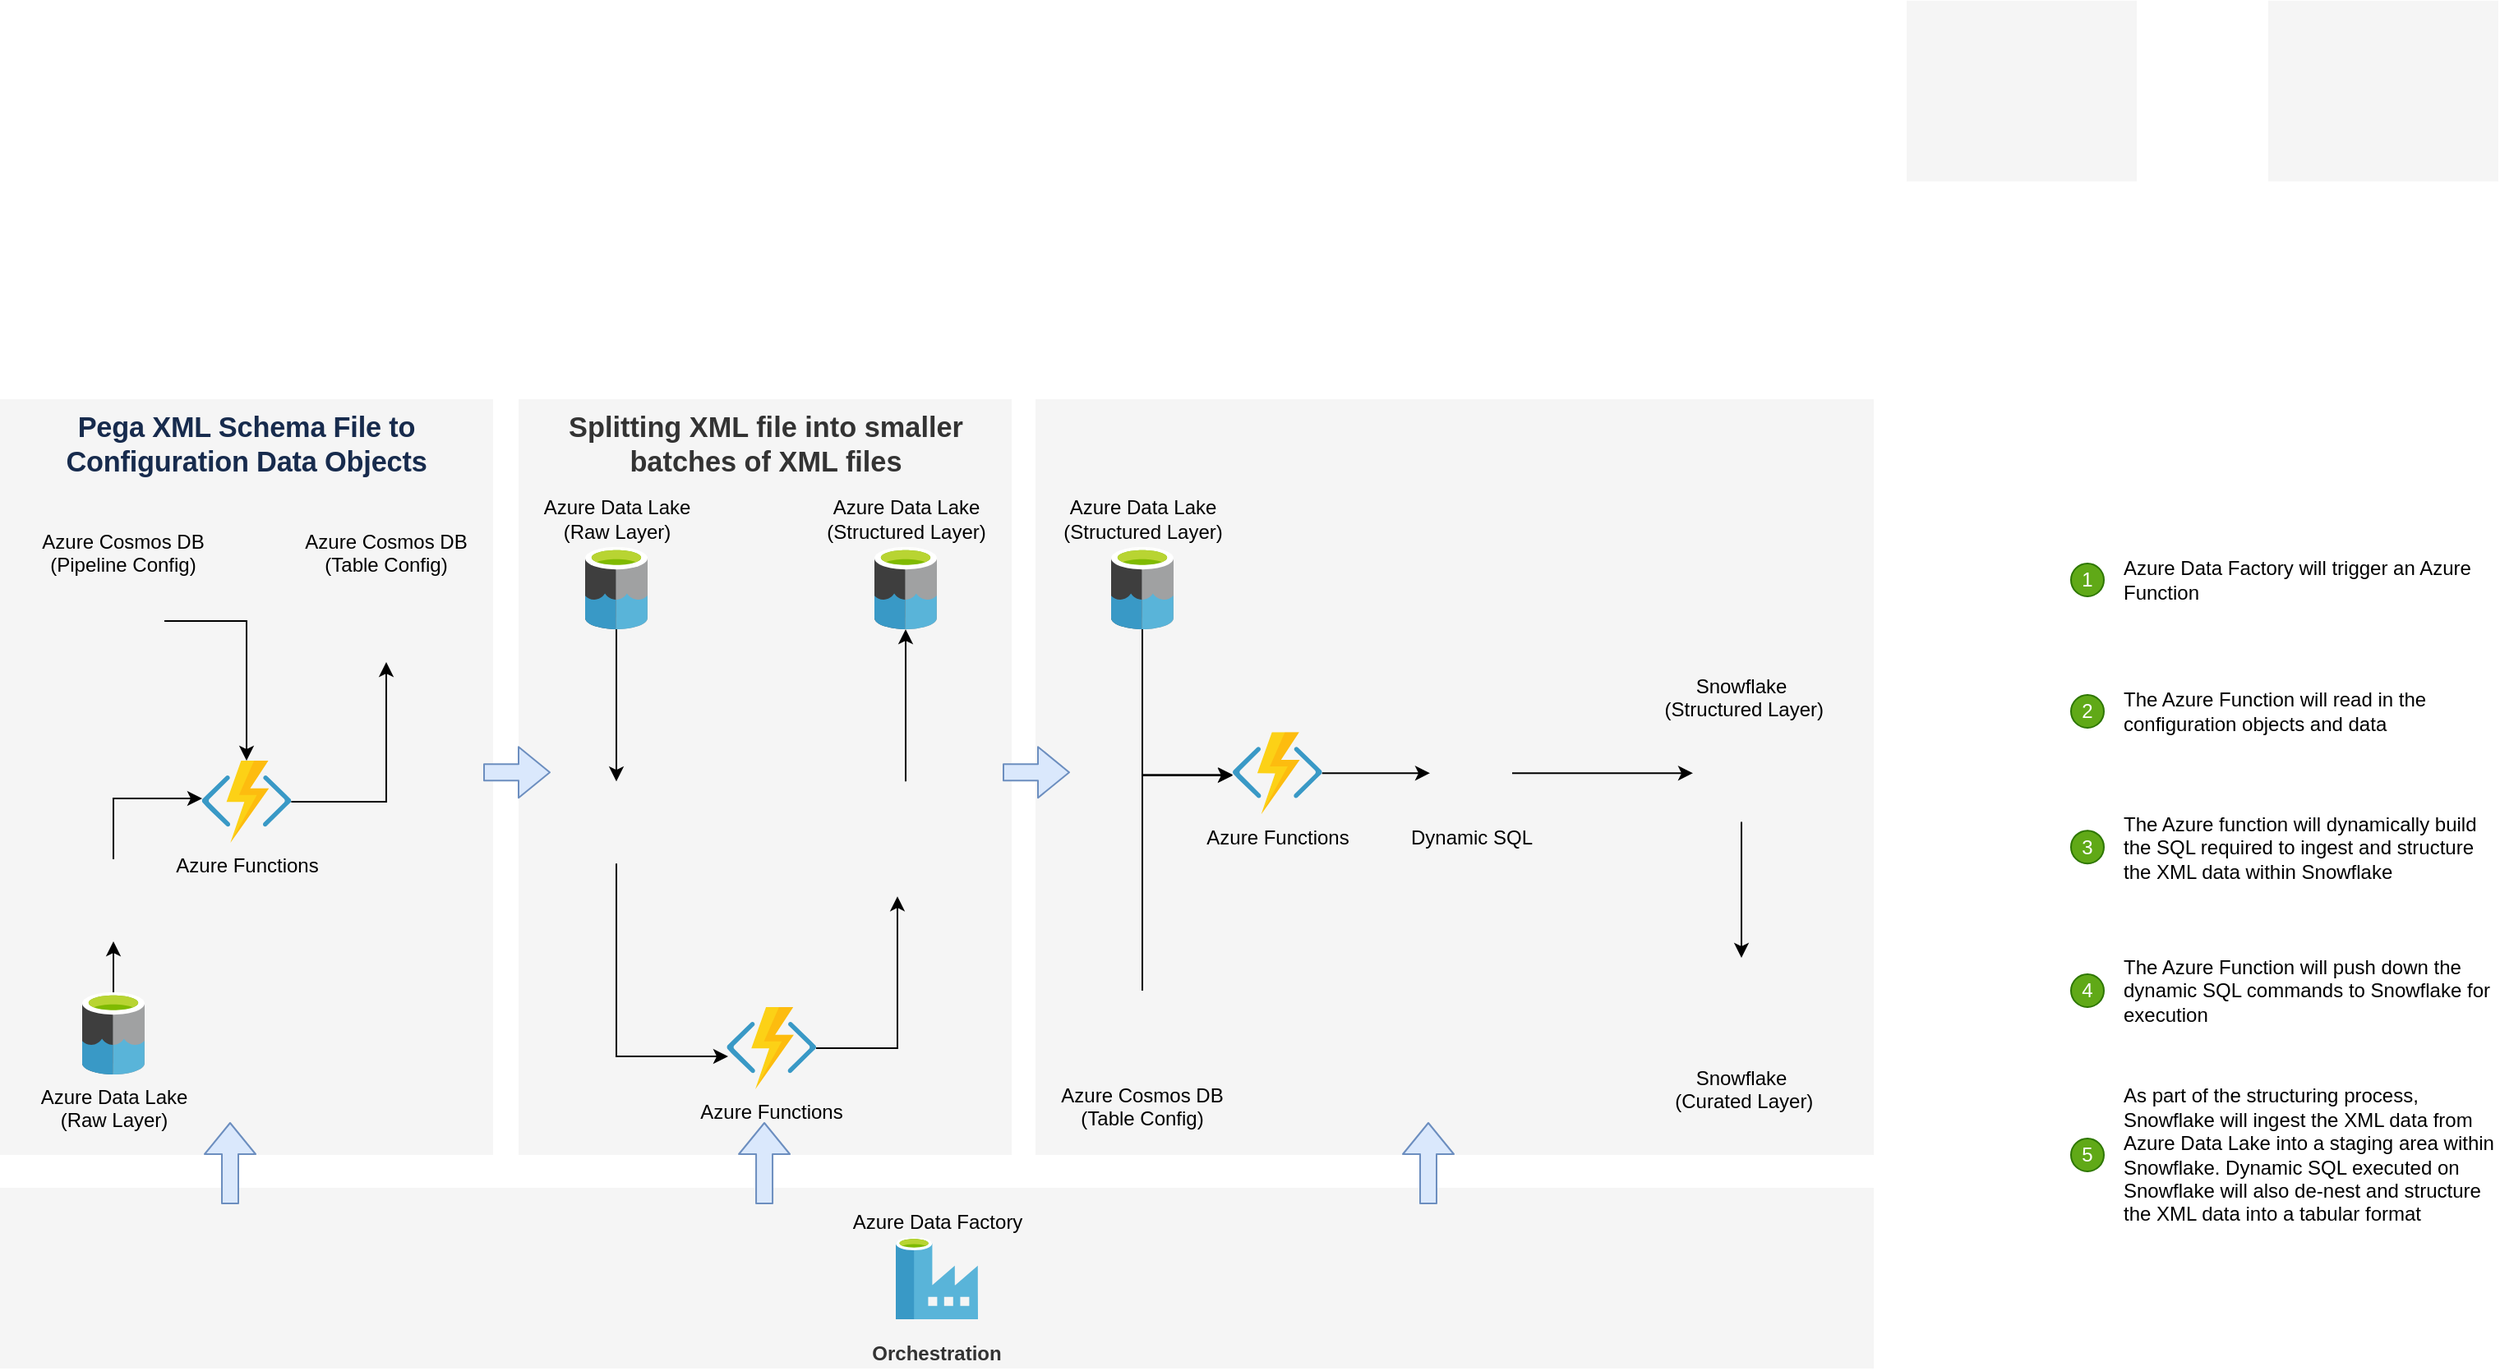 <mxfile version="13.6.5"><diagram id="ktT0eM3jNoBVejEE7FmK" name="Page-1"><mxGraphModel dx="1426" dy="2011" grid="1" gridSize="10" guides="1" tooltips="1" connect="1" arrows="1" fold="1" page="1" pageScale="1" pageWidth="827" pageHeight="1169" math="0" shadow="0"><root><mxCell id="0"/><mxCell id="1" parent="0"/><mxCell id="163" value="" style="rounded=0;whiteSpace=wrap;html=1;fillColor=#f5f5f5;fontColor=#333333;strokeColor=none;" parent="1" vertex="1"><mxGeometry x="720" y="-370" width="510" height="460" as="geometry"/></mxCell><mxCell id="156" value="&lt;b style=&quot;font-size: 17.16px;&quot;&gt;Splitting XML file into smaller batches of XML files&lt;/b&gt;" style="rounded=0;whiteSpace=wrap;html=1;fillColor=#f5f5f5;fontColor=#333333;strokeColor=none;align=center;verticalAlign=top;labelPosition=center;verticalLabelPosition=middle;fontSize=17.16;" parent="1" vertex="1"><mxGeometry x="405.53" y="-370" width="300" height="460" as="geometry"/></mxCell><mxCell id="145" value="&lt;span style=&quot;color: rgb(23 , 43 , 77) ; letter-spacing: -0.008em&quot;&gt;&lt;b&gt;&lt;font style=&quot;font-size: 17.16px&quot;&gt;Pega XML Schema File to Configuration Data Objects&lt;/font&gt;&lt;/b&gt;&lt;/span&gt;" style="rounded=0;whiteSpace=wrap;html=1;fillColor=#f5f5f5;fontColor=#333333;strokeColor=none;verticalAlign=top;" parent="1" vertex="1"><mxGeometry x="90" y="-370" width="300" height="460" as="geometry"/></mxCell><mxCell id="108" value="" style="rounded=0;whiteSpace=wrap;html=1;fillColor=#f5f5f5;fontColor=#333333;strokeColor=none;" parent="1" vertex="1"><mxGeometry x="1250" y="-612.6" width="140" height="110" as="geometry"/></mxCell><mxCell id="98" value="&lt;b&gt;Orchestration&lt;/b&gt;" style="rounded=0;whiteSpace=wrap;html=1;fillColor=#f5f5f5;fontColor=#333333;strokeColor=none;verticalAlign=bottom;" parent="1" vertex="1"><mxGeometry x="90" y="110" width="1140" height="110" as="geometry"/></mxCell><mxCell id="162" style="edgeStyle=orthogonalEdgeStyle;rounded=0;orthogonalLoop=1;jettySize=auto;html=1;" parent="1" source="58" target="161" edge="1"><mxGeometry relative="1" as="geometry"/></mxCell><mxCell id="58" value="" style="shape=image;html=1;verticalAlign=top;verticalLabelPosition=bottom;labelBackgroundColor=#ffffff;imageAspect=0;aspect=fixed;image=https://cdn1.iconfinder.com/data/icons/hawcons/32/699182-icon-102-document-file-xml-128.png;strokeColor=#FFFFFF;fillColor=#08CEFF;" parent="1" vertex="1"><mxGeometry x="616" y="-137.4" width="50" height="50" as="geometry"/></mxCell><mxCell id="51" value="Azure Data Factory" style="aspect=fixed;html=1;points=[];align=center;image;fontSize=12;image=img/lib/mscae/Data_Factory.svg;labelBackgroundColor=none;labelPosition=center;verticalLabelPosition=top;verticalAlign=bottom;" parent="1" vertex="1"><mxGeometry x="635" y="140" width="50" height="50" as="geometry"/></mxCell><mxCell id="154" style="edgeStyle=orthogonalEdgeStyle;rounded=0;orthogonalLoop=1;jettySize=auto;html=1;" parent="1" source="52" target="148" edge="1"><mxGeometry relative="1" as="geometry"/></mxCell><mxCell id="172" style="edgeStyle=orthogonalEdgeStyle;rounded=0;orthogonalLoop=1;jettySize=auto;html=1;" parent="1" source="53" target="110" edge="1"><mxGeometry relative="1" as="geometry"/></mxCell><mxCell id="53" value="Dynamic SQL" style="shape=image;html=1;verticalAlign=top;verticalLabelPosition=bottom;labelBackgroundColor=none;imageAspect=0;aspect=fixed;image=https://cdn1.iconfinder.com/data/icons/hawcons/32/700048-icon-89-document-file-sql-128.png;labelPosition=center;align=center;" parent="1" vertex="1"><mxGeometry x="960" y="-167.4" width="50" height="50" as="geometry"/></mxCell><mxCell id="57" value="" style="shape=image;html=1;verticalAlign=top;verticalLabelPosition=bottom;labelBackgroundColor=#ffffff;imageAspect=0;aspect=fixed;image=https://cdn1.iconfinder.com/data/icons/hawcons/32/699182-icon-102-document-file-xml-128.png;strokeColor=#FFFFFF;fillColor=#08CEFF;" parent="1" vertex="1"><mxGeometry x="596" y="-147.4" width="50" height="50" as="geometry"/></mxCell><mxCell id="59" value="" style="shape=image;html=1;verticalAlign=top;verticalLabelPosition=bottom;labelBackgroundColor=#ffffff;imageAspect=0;aspect=fixed;image=https://cdn1.iconfinder.com/data/icons/hawcons/32/699182-icon-102-document-file-xml-128.png;strokeColor=#FFFFFF;fillColor=#08CEFF;" parent="1" vertex="1"><mxGeometry x="636" y="-117.4" width="50" height="50" as="geometry"/></mxCell><mxCell id="152" style="edgeStyle=orthogonalEdgeStyle;rounded=0;orthogonalLoop=1;jettySize=auto;html=1;" parent="1" source="71" target="52" edge="1"><mxGeometry relative="1" as="geometry"/></mxCell><mxCell id="71" value="Azure Cosmos DB &#xa;(Pipeline Config)" style="shape=image;verticalLabelPosition=top;labelBackgroundColor=none;verticalAlign=bottom;aspect=fixed;imageAspect=0;image=https://www.bobpusateri.com/wp-content/uploads/2018/09/CosmosDB-400.png;labelPosition=center;align=center;" parent="1" vertex="1"><mxGeometry x="140" y="-260" width="50" height="50" as="geometry"/></mxCell><mxCell id="79" value="1" style="ellipse;whiteSpace=wrap;html=1;aspect=fixed;fillColor=#60a917;strokeColor=#2D7600;fontColor=#ffffff;" parent="1" vertex="1"><mxGeometry x="1350" y="-270" width="20" height="20" as="geometry"/></mxCell><mxCell id="81" value="Azure Data Factory will trigger an Azure Function" style="text;html=1;strokeColor=none;fillColor=none;align=left;verticalAlign=middle;whiteSpace=wrap;rounded=0;" parent="1" vertex="1"><mxGeometry x="1380" y="-290" width="230" height="60" as="geometry"/></mxCell><mxCell id="82" value="2" style="ellipse;whiteSpace=wrap;html=1;aspect=fixed;fillColor=#60a917;strokeColor=#2D7600;fontColor=#ffffff;" parent="1" vertex="1"><mxGeometry x="1350" y="-190" width="20" height="20" as="geometry"/></mxCell><mxCell id="83" value="The Azure Function will read in the configuration objects and data" style="text;html=1;strokeColor=none;fillColor=none;align=left;verticalAlign=middle;whiteSpace=wrap;rounded=0;" parent="1" vertex="1"><mxGeometry x="1380" y="-210" width="230" height="60" as="geometry"/></mxCell><mxCell id="86" value="3" style="ellipse;whiteSpace=wrap;html=1;aspect=fixed;fillColor=#60a917;strokeColor=#2D7600;fontColor=#ffffff;" parent="1" vertex="1"><mxGeometry x="1350" y="-107.4" width="20" height="20" as="geometry"/></mxCell><mxCell id="87" value="The Azure function will dynamically build the SQL required to ingest and structure the XML data within Snowflake" style="text;html=1;strokeColor=none;fillColor=none;align=left;verticalAlign=middle;whiteSpace=wrap;rounded=0;" parent="1" vertex="1"><mxGeometry x="1380" y="-127.4" width="230" height="60" as="geometry"/></mxCell><mxCell id="88" value="4" style="ellipse;whiteSpace=wrap;html=1;aspect=fixed;fillColor=#60a917;strokeColor=#2D7600;fontColor=#ffffff;" parent="1" vertex="1"><mxGeometry x="1350" y="-20" width="20" height="20" as="geometry"/></mxCell><mxCell id="89" value="The Azure Function will push down the dynamic SQL commands to Snowflake for execution" style="text;html=1;strokeColor=none;fillColor=none;align=left;verticalAlign=middle;whiteSpace=wrap;rounded=0;" parent="1" vertex="1"><mxGeometry x="1380" y="-40" width="230" height="60" as="geometry"/></mxCell><mxCell id="90" value="5" style="ellipse;whiteSpace=wrap;html=1;aspect=fixed;fillColor=#60a917;strokeColor=#2D7600;fontColor=#ffffff;" parent="1" vertex="1"><mxGeometry x="1350" y="80" width="20" height="20" as="geometry"/></mxCell><mxCell id="91" value="As part of the structuring process, Snowflake will ingest the XML data from Azure Data Lake into a staging area within Snowflake. Dynamic SQL executed on Snowflake will also de-nest and structure the XML data into a tabular format" style="text;html=1;strokeColor=none;fillColor=none;align=left;verticalAlign=middle;whiteSpace=wrap;rounded=0;" parent="1" vertex="1"><mxGeometry x="1380" y="60" width="230" height="60" as="geometry"/></mxCell><mxCell id="95" value="Snowflake&#xa; (Curated Layer)" style="shape=image;verticalLabelPosition=bottom;labelBackgroundColor=none;verticalAlign=top;aspect=fixed;imageAspect=0;image=https://globalcorporateventuring.com/content/uploads/2018/08/Snowflake_Computing_blue_icon.png;labelPosition=center;align=center;" parent="1" vertex="1"><mxGeometry x="1120" y="-30.0" width="59" height="59.41" as="geometry"/></mxCell><mxCell id="109" value="" style="rounded=0;whiteSpace=wrap;html=1;fillColor=#f5f5f5;fontColor=#333333;strokeColor=none;" parent="1" vertex="1"><mxGeometry x="1470" y="-612.6" width="140" height="110" as="geometry"/></mxCell><mxCell id="173" style="edgeStyle=orthogonalEdgeStyle;rounded=0;orthogonalLoop=1;jettySize=auto;html=1;" parent="1" source="110" target="95" edge="1"><mxGeometry relative="1" as="geometry"/></mxCell><mxCell id="110" value="Snowflake&#xa; (Structured Layer)" style="shape=image;verticalLabelPosition=top;labelBackgroundColor=none;verticalAlign=bottom;aspect=fixed;imageAspect=0;image=https://globalcorporateventuring.com/content/uploads/2018/08/Snowflake_Computing_blue_icon.png;labelPosition=center;align=center;" parent="1" vertex="1"><mxGeometry x="1120" y="-172.11" width="59" height="59.41" as="geometry"/></mxCell><mxCell id="165" style="edgeStyle=orthogonalEdgeStyle;rounded=0;orthogonalLoop=1;jettySize=auto;html=1;entryX=0.003;entryY=0.52;entryDx=0;entryDy=0;entryPerimeter=0;" parent="1" source="120" target="132" edge="1"><mxGeometry relative="1" as="geometry"><Array as="points"><mxPoint x="785" y="16"/></Array></mxGeometry></mxCell><mxCell id="120" value="Azure Cosmos DB &#xa;(Table Config)" style="shape=image;verticalLabelPosition=bottom;labelBackgroundColor=none;verticalAlign=top;aspect=fixed;imageAspect=0;image=https://www.bobpusateri.com/wp-content/uploads/2018/09/CosmosDB-400.png;labelPosition=center;align=center;" parent="1" vertex="1"><mxGeometry x="760" y="-10" width="50" height="50" as="geometry"/></mxCell><mxCell id="160" style="edgeStyle=orthogonalEdgeStyle;rounded=0;orthogonalLoop=1;jettySize=auto;html=1;entryX=0;entryY=1;entryDx=0;entryDy=0;" parent="1" source="123" target="59" edge="1"><mxGeometry relative="1" as="geometry"/></mxCell><mxCell id="159" style="edgeStyle=orthogonalEdgeStyle;rounded=0;orthogonalLoop=1;jettySize=auto;html=1;entryX=0.015;entryY=0.6;entryDx=0;entryDy=0;entryPerimeter=0;" parent="1" source="125" target="123" edge="1"><mxGeometry relative="1" as="geometry"><Array as="points"><mxPoint x="465" y="30"/></Array></mxGeometry></mxCell><mxCell id="125" value="" style="shape=image;html=1;verticalAlign=top;verticalLabelPosition=bottom;labelBackgroundColor=#ffffff;imageAspect=0;aspect=fixed;image=https://cdn1.iconfinder.com/data/icons/hawcons/32/699182-icon-102-document-file-xml-128.png;strokeColor=#FFFFFF;fillColor=#08CEFF;" parent="1" vertex="1"><mxGeometry x="440" y="-137.4" width="50" height="50" as="geometry"/></mxCell><mxCell id="166" style="edgeStyle=orthogonalEdgeStyle;rounded=0;orthogonalLoop=1;jettySize=auto;html=1;" parent="1" source="132" target="53" edge="1"><mxGeometry relative="1" as="geometry"/></mxCell><mxCell id="182" style="edgeStyle=orthogonalEdgeStyle;rounded=0;orthogonalLoop=1;jettySize=auto;html=1;" edge="1" parent="1" source="141" target="181"><mxGeometry relative="1" as="geometry"/></mxCell><mxCell id="141" value="Azure Data Lake&lt;br&gt;(Raw Layer)" style="aspect=fixed;html=1;points=[];align=center;image;fontSize=12;image=img/lib/mscae/Data_Lake.svg;strokeColor=#FFFFFF;fillColor=#08CEFF;labelBackgroundColor=none;" parent="1" vertex="1"><mxGeometry x="140" y="-9.0" width="38" height="50" as="geometry"/></mxCell><mxCell id="148" value="Azure Cosmos DB &#xa;(Table Config)" style="shape=image;verticalLabelPosition=top;labelBackgroundColor=none;verticalAlign=bottom;aspect=fixed;imageAspect=0;image=https://www.bobpusateri.com/wp-content/uploads/2018/09/CosmosDB-400.png;labelPosition=center;align=center;" parent="1" vertex="1"><mxGeometry x="300" y="-260" width="50" height="50" as="geometry"/></mxCell><mxCell id="158" style="edgeStyle=orthogonalEdgeStyle;rounded=0;orthogonalLoop=1;jettySize=auto;html=1;" parent="1" source="157" target="125" edge="1"><mxGeometry relative="1" as="geometry"/></mxCell><mxCell id="157" value="Azure Data Lake&lt;br&gt;(Raw Layer)" style="aspect=fixed;html=1;points=[];align=center;image;fontSize=12;image=img/lib/mscae/Data_Lake.svg;strokeColor=#FFFFFF;fillColor=#08CEFF;labelBackgroundColor=none;labelPosition=center;verticalLabelPosition=top;verticalAlign=bottom;" parent="1" vertex="1"><mxGeometry x="446" y="-280.0" width="38" height="50" as="geometry"/></mxCell><mxCell id="161" value="Azure Data Lake&lt;br&gt;(Structured Layer)" style="aspect=fixed;html=1;points=[];align=center;image;fontSize=12;image=img/lib/mscae/Data_Lake.svg;strokeColor=#FFFFFF;fillColor=#08CEFF;labelBackgroundColor=none;labelPosition=center;verticalLabelPosition=top;verticalAlign=bottom;" parent="1" vertex="1"><mxGeometry x="622" y="-280.0" width="38" height="50" as="geometry"/></mxCell><mxCell id="171" style="edgeStyle=orthogonalEdgeStyle;rounded=0;orthogonalLoop=1;jettySize=auto;html=1;entryX=0;entryY=0.528;entryDx=0;entryDy=0;entryPerimeter=0;" parent="1" source="169" target="132" edge="1"><mxGeometry relative="1" as="geometry"><Array as="points"><mxPoint x="785" y="-141"/></Array></mxGeometry></mxCell><mxCell id="169" value="Azure Data Lake&lt;br&gt;(Structured Layer)" style="aspect=fixed;html=1;points=[];align=center;image;fontSize=12;image=img/lib/mscae/Data_Lake.svg;strokeColor=#FFFFFF;fillColor=#08CEFF;labelBackgroundColor=none;labelPosition=center;verticalLabelPosition=top;verticalAlign=bottom;" parent="1" vertex="1"><mxGeometry x="766" y="-280.0" width="38" height="50" as="geometry"/></mxCell><mxCell id="132" value="Azure Functions" style="aspect=fixed;html=1;points=[];align=center;image;fontSize=12;image=img/lib/mscae/Functions.svg;labelBackgroundColor=none;" parent="1" vertex="1"><mxGeometry x="840.0" y="-167.4" width="54.35" height="50" as="geometry"/></mxCell><mxCell id="123" value="Azure Functions" style="aspect=fixed;html=1;points=[];align=center;image;fontSize=12;image=img/lib/mscae/Functions.svg;labelBackgroundColor=none;" parent="1" vertex="1"><mxGeometry x="532.18" width="54.35" height="50" as="geometry"/></mxCell><mxCell id="52" value="Azure Functions" style="aspect=fixed;html=1;points=[];align=center;image;fontSize=12;image=img/lib/mscae/Functions.svg;labelBackgroundColor=none;" parent="1" vertex="1"><mxGeometry x="212.83" y="-150" width="54.35" height="50" as="geometry"/></mxCell><mxCell id="174" value="" style="shape=flexArrow;endArrow=classic;html=1;fillColor=#dae8fc;strokeColor=#6c8ebf;" edge="1" parent="1"><mxGeometry width="50" height="50" relative="1" as="geometry"><mxPoint x="230" y="120" as="sourcePoint"/><mxPoint x="230" y="70" as="targetPoint"/></mxGeometry></mxCell><mxCell id="175" value="" style="shape=flexArrow;endArrow=classic;html=1;fillColor=#dae8fc;strokeColor=#6c8ebf;" edge="1" parent="1"><mxGeometry width="50" height="50" relative="1" as="geometry"><mxPoint x="555.03" y="120" as="sourcePoint"/><mxPoint x="555.03" y="70" as="targetPoint"/></mxGeometry></mxCell><mxCell id="176" value="" style="shape=flexArrow;endArrow=classic;html=1;fillColor=#dae8fc;strokeColor=#6c8ebf;" edge="1" parent="1"><mxGeometry width="50" height="50" relative="1" as="geometry"><mxPoint x="959" y="120" as="sourcePoint"/><mxPoint x="959" y="70" as="targetPoint"/></mxGeometry></mxCell><mxCell id="177" value="" style="shape=flexArrow;endArrow=classic;html=1;fillColor=#dae8fc;strokeColor=#6c8ebf;" edge="1" parent="1"><mxGeometry width="50" height="50" relative="1" as="geometry"><mxPoint x="700" y="-142.9" as="sourcePoint"/><mxPoint x="741" y="-142.9" as="targetPoint"/></mxGeometry></mxCell><mxCell id="178" value="" style="shape=flexArrow;endArrow=classic;html=1;fillColor=#dae8fc;strokeColor=#6c8ebf;" edge="1" parent="1"><mxGeometry width="50" height="50" relative="1" as="geometry"><mxPoint x="384" y="-142.9" as="sourcePoint"/><mxPoint x="425" y="-142.9" as="targetPoint"/></mxGeometry></mxCell><mxCell id="183" style="edgeStyle=orthogonalEdgeStyle;rounded=0;orthogonalLoop=1;jettySize=auto;html=1;entryX=0.003;entryY=0.46;entryDx=0;entryDy=0;entryPerimeter=0;" edge="1" parent="1" source="181" target="52"><mxGeometry relative="1" as="geometry"><Array as="points"><mxPoint x="159" y="-127"/></Array></mxGeometry></mxCell><mxCell id="181" value="" style="shape=image;html=1;verticalAlign=top;verticalLabelPosition=bottom;labelBackgroundColor=#ffffff;imageAspect=0;aspect=fixed;image=https://cdn1.iconfinder.com/data/icons/hawcons/32/699182-icon-102-document-file-xml-128.png;strokeColor=#FFFFFF;fillColor=#08CEFF;" vertex="1" parent="1"><mxGeometry x="134" y="-90" width="50" height="50" as="geometry"/></mxCell></root></mxGraphModel></diagram></mxfile>